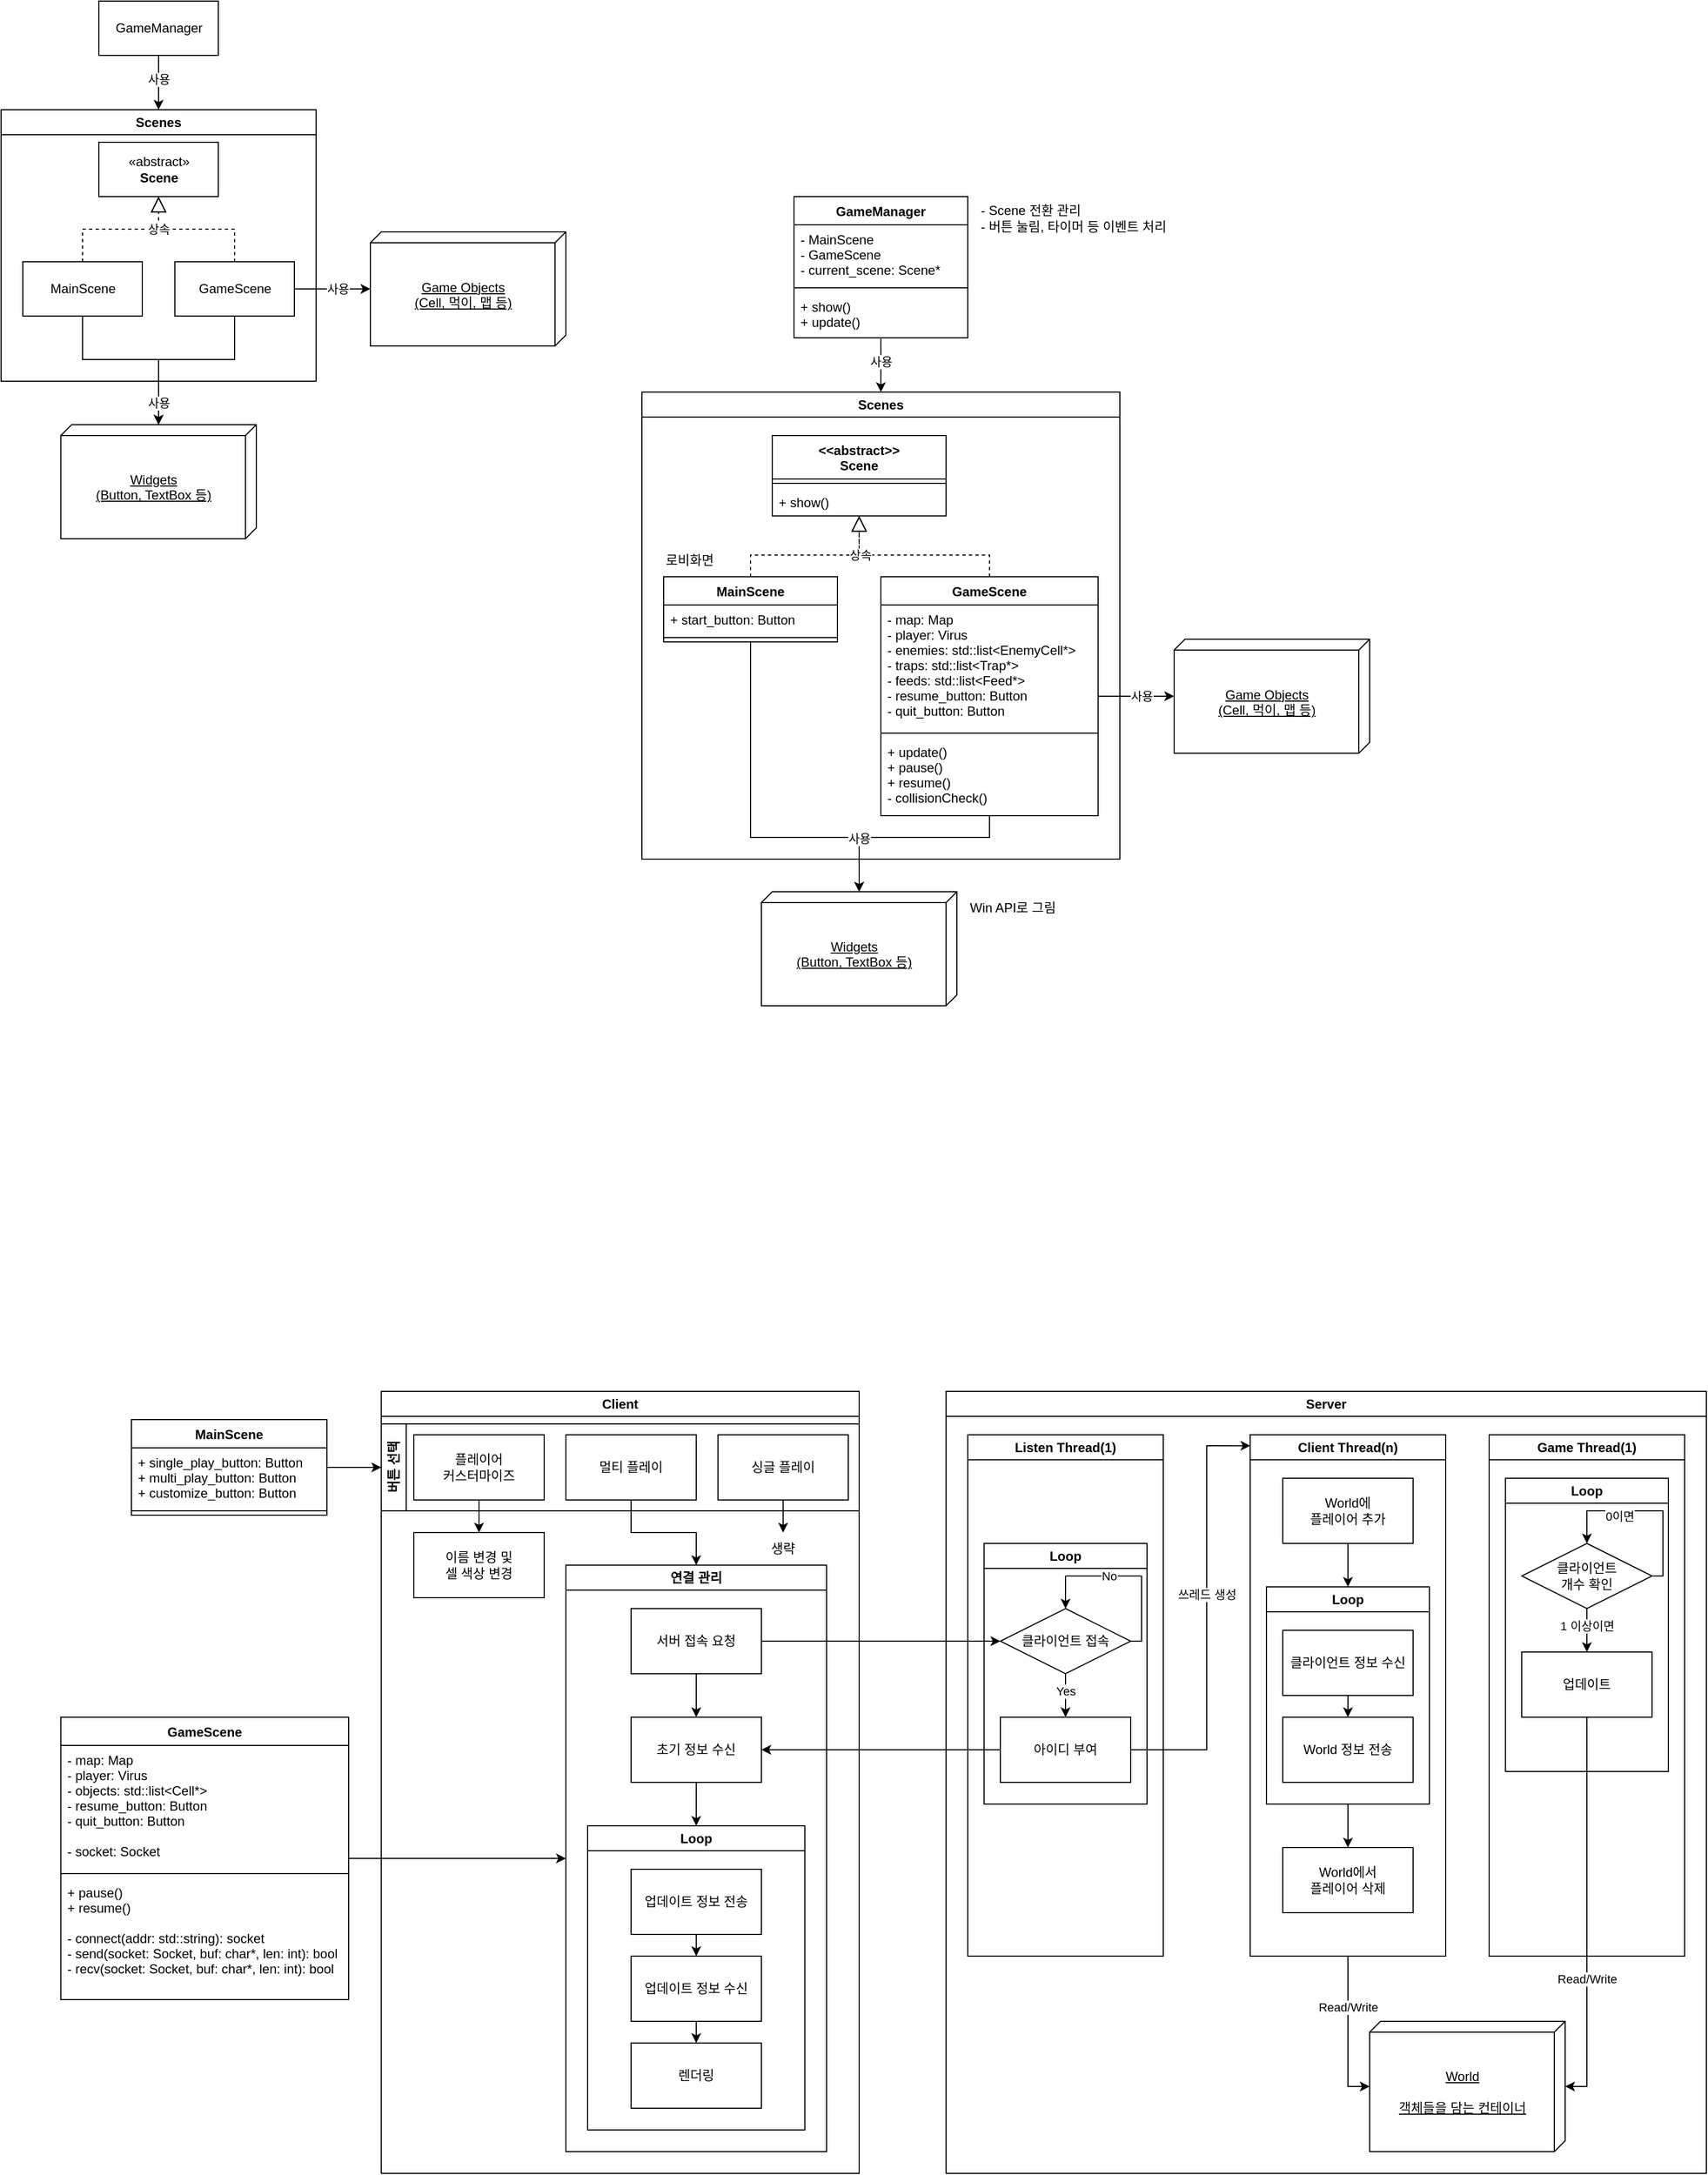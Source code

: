 <mxfile>
    <diagram id="Tkdzfz1TLTnu2IisW8S4" name="Page-1">
        <mxGraphModel dx="1451" dy="988" grid="1" gridSize="10" guides="1" tooltips="1" connect="1" arrows="1" fold="1" page="1" pageScale="1" pageWidth="1920" pageHeight="1200" math="0" shadow="0">
            <root>
                <mxCell id="0"/>
                <mxCell id="1" parent="0"/>
                <mxCell id="48" style="edgeStyle=none;rounded=0;html=1;exitX=1;exitY=0.5;exitDx=0;exitDy=0;" parent="1" source="32" target="47" edge="1">
                    <mxGeometry relative="1" as="geometry"/>
                </mxCell>
                <mxCell id="61" value="사용" style="edgeLabel;html=1;align=center;verticalAlign=middle;resizable=0;points=[];" parent="48" vertex="1" connectable="0">
                    <mxGeometry x="-0.141" relative="1" as="geometry">
                        <mxPoint x="10" as="offset"/>
                    </mxGeometry>
                </mxCell>
                <mxCell id="33" value="GameManager" style="html=1;" parent="1" vertex="1">
                    <mxGeometry x="140" y="40" width="110" height="50" as="geometry"/>
                </mxCell>
                <mxCell id="47" value="&lt;br&gt;&lt;br&gt;Game Objects&lt;br&gt;(Cell, 먹이, 맵 등)" style="verticalAlign=top;align=center;spacingTop=8;spacingLeft=2;spacingRight=12;shape=cube;size=10;direction=south;fontStyle=4;html=1;" parent="1" vertex="1">
                    <mxGeometry x="390" y="252.5" width="180" height="105" as="geometry"/>
                </mxCell>
                <mxCell id="67" value="- Scene 전환 관리&lt;br&gt;- 버튼 눌림, 타이머 등 이벤트 처리" style="text;html=1;strokeColor=none;fillColor=none;align=left;verticalAlign=middle;whiteSpace=wrap;rounded=0;" parent="1" vertex="1">
                    <mxGeometry x="950" y="220" width="195" height="40" as="geometry"/>
                </mxCell>
                <mxCell id="72" value="GameManager" style="swimlane;fontStyle=1;align=center;verticalAlign=top;childLayout=stackLayout;horizontal=1;startSize=26;horizontalStack=0;resizeParent=1;resizeParentMax=0;resizeLast=0;collapsible=1;marginBottom=0;" parent="1" vertex="1">
                    <mxGeometry x="780" y="220" width="160" height="130" as="geometry">
                        <mxRectangle x="840" y="120" width="120" height="30" as="alternateBounds"/>
                    </mxGeometry>
                </mxCell>
                <mxCell id="73" value="- MainScene&#10;- GameScene&#10;- current_scene: Scene*" style="text;strokeColor=none;fillColor=none;align=left;verticalAlign=top;spacingLeft=4;spacingRight=4;overflow=hidden;rotatable=0;points=[[0,0.5],[1,0.5]];portConstraint=eastwest;" parent="72" vertex="1">
                    <mxGeometry y="26" width="160" height="54" as="geometry"/>
                </mxCell>
                <mxCell id="74" value="" style="line;strokeWidth=1;fillColor=none;align=left;verticalAlign=middle;spacingTop=-1;spacingLeft=3;spacingRight=3;rotatable=0;labelPosition=right;points=[];portConstraint=eastwest;strokeColor=inherit;" parent="72" vertex="1">
                    <mxGeometry y="80" width="160" height="8" as="geometry"/>
                </mxCell>
                <mxCell id="75" value="+ show()&#10;+ update()" style="text;strokeColor=none;fillColor=none;align=left;verticalAlign=top;spacingLeft=4;spacingRight=4;overflow=hidden;rotatable=0;points=[[0,0.5],[1,0.5]];portConstraint=eastwest;" parent="72" vertex="1">
                    <mxGeometry y="88" width="160" height="42" as="geometry"/>
                </mxCell>
                <mxCell id="76" value="Scenes" style="swimlane;whiteSpace=wrap;html=1;" parent="1" vertex="1">
                    <mxGeometry x="50" y="140" width="290" height="250" as="geometry"/>
                </mxCell>
                <mxCell id="31" value="MainScene" style="html=1;" parent="76" vertex="1">
                    <mxGeometry x="20" y="140" width="110" height="50" as="geometry"/>
                </mxCell>
                <mxCell id="32" value="GameScene" style="html=1;" parent="76" vertex="1">
                    <mxGeometry x="160" y="140" width="110" height="50" as="geometry"/>
                </mxCell>
                <mxCell id="35" value="«abstract»&lt;br&gt;&lt;b&gt;Scene&lt;/b&gt;" style="html=1;" parent="76" vertex="1">
                    <mxGeometry x="90" y="30" width="110" height="50" as="geometry"/>
                </mxCell>
                <mxCell id="36" value="" style="endArrow=block;dashed=1;endFill=0;endSize=12;html=1;rounded=0;exitX=0.5;exitY=0;exitDx=0;exitDy=0;entryX=0.5;entryY=1;entryDx=0;entryDy=0;" parent="76" source="31" target="35" edge="1">
                    <mxGeometry width="160" relative="1" as="geometry">
                        <mxPoint x="50" y="120" as="sourcePoint"/>
                        <mxPoint x="210" y="120" as="targetPoint"/>
                        <Array as="points">
                            <mxPoint x="75" y="110"/>
                            <mxPoint x="145" y="110"/>
                        </Array>
                    </mxGeometry>
                </mxCell>
                <mxCell id="37" value="" style="endArrow=block;dashed=1;endFill=0;endSize=12;html=1;rounded=0;exitX=0.5;exitY=0;exitDx=0;exitDy=0;entryX=0.5;entryY=1;entryDx=0;entryDy=0;" parent="76" source="32" target="35" edge="1">
                    <mxGeometry width="160" relative="1" as="geometry">
                        <mxPoint x="400" y="90" as="sourcePoint"/>
                        <mxPoint x="470" y="20" as="targetPoint"/>
                        <Array as="points">
                            <mxPoint x="215" y="110"/>
                            <mxPoint x="145" y="110"/>
                        </Array>
                    </mxGeometry>
                </mxCell>
                <mxCell id="59" value="상속" style="edgeLabel;html=1;align=center;verticalAlign=middle;resizable=0;points=[];" parent="37" vertex="1" connectable="0">
                    <mxGeometry x="0.665" relative="1" as="geometry">
                        <mxPoint y="8" as="offset"/>
                    </mxGeometry>
                </mxCell>
                <mxCell id="63" style="edgeStyle=none;html=1;exitX=0.5;exitY=1;exitDx=0;exitDy=0;entryX=0.5;entryY=0;entryDx=0;entryDy=0;rounded=0;" parent="1" source="31" edge="1">
                    <mxGeometry relative="1" as="geometry">
                        <mxPoint x="195" y="430" as="targetPoint"/>
                        <Array as="points">
                            <mxPoint x="125" y="370"/>
                            <mxPoint x="195" y="370"/>
                        </Array>
                    </mxGeometry>
                </mxCell>
                <mxCell id="64" style="edgeStyle=none;html=1;exitX=0.5;exitY=1;exitDx=0;exitDy=0;rounded=0;" parent="1" source="32" target="112" edge="1">
                    <mxGeometry relative="1" as="geometry">
                        <mxPoint x="195" y="430" as="targetPoint"/>
                        <Array as="points">
                            <mxPoint x="265" y="370"/>
                            <mxPoint x="195" y="370"/>
                        </Array>
                    </mxGeometry>
                </mxCell>
                <mxCell id="66" value="사용" style="edgeLabel;html=1;align=center;verticalAlign=middle;resizable=0;points=[];" parent="64" vertex="1" connectable="0">
                    <mxGeometry x="0.667" relative="1" as="geometry">
                        <mxPoint y="8" as="offset"/>
                    </mxGeometry>
                </mxCell>
                <mxCell id="45" style="edgeStyle=none;rounded=0;html=1;exitX=0.5;exitY=1;exitDx=0;exitDy=0;entryX=0.5;entryY=0;entryDx=0;entryDy=0;" parent="1" source="33" target="76" edge="1">
                    <mxGeometry relative="1" as="geometry">
                        <mxPoint x="70" y="185" as="sourcePoint"/>
                    </mxGeometry>
                </mxCell>
                <mxCell id="60" value="사용" style="edgeLabel;html=1;align=center;verticalAlign=middle;resizable=0;points=[];" parent="45" vertex="1" connectable="0">
                    <mxGeometry x="-0.136" relative="1" as="geometry">
                        <mxPoint as="offset"/>
                    </mxGeometry>
                </mxCell>
                <mxCell id="77" style="edgeStyle=none;rounded=0;html=1;" parent="1" source="107" target="80" edge="1">
                    <mxGeometry relative="1" as="geometry">
                        <mxPoint x="1190" y="610.4" as="sourcePoint"/>
                    </mxGeometry>
                </mxCell>
                <mxCell id="78" value="사용" style="edgeLabel;html=1;align=center;verticalAlign=middle;resizable=0;points=[];" parent="77" vertex="1" connectable="0">
                    <mxGeometry x="-0.141" relative="1" as="geometry">
                        <mxPoint x="10" as="offset"/>
                    </mxGeometry>
                </mxCell>
                <mxCell id="80" value="&lt;br&gt;&lt;br&gt;Game Objects&lt;br&gt;(Cell, 먹이, 맵 등)" style="verticalAlign=top;align=center;spacingTop=8;spacingLeft=2;spacingRight=12;shape=cube;size=10;direction=south;fontStyle=4;html=1;" parent="1" vertex="1">
                    <mxGeometry x="1130" y="627.5" width="180" height="105" as="geometry"/>
                </mxCell>
                <mxCell id="81" value="Scenes" style="swimlane;whiteSpace=wrap;html=1;" parent="1" vertex="1">
                    <mxGeometry x="640" y="400" width="440" height="430" as="geometry">
                        <mxRectangle x="640" y="400" width="80" height="30" as="alternateBounds"/>
                    </mxGeometry>
                </mxCell>
                <mxCell id="86" value="" style="endArrow=block;dashed=1;endFill=0;endSize=12;html=1;rounded=0;" parent="81" source="107" target="97" edge="1">
                    <mxGeometry width="160" relative="1" as="geometry">
                        <mxPoint x="310" y="180" as="sourcePoint"/>
                        <mxPoint x="145" y="80" as="targetPoint"/>
                        <Array as="points">
                            <mxPoint x="320" y="150"/>
                            <mxPoint x="200" y="150"/>
                        </Array>
                    </mxGeometry>
                </mxCell>
                <mxCell id="97" value="&lt;&lt;abstract&gt;&gt;&#10;Scene" style="swimlane;fontStyle=1;align=center;verticalAlign=top;childLayout=stackLayout;horizontal=1;startSize=40;horizontalStack=0;resizeParent=1;resizeParentMax=0;resizeLast=0;collapsible=1;marginBottom=0;" parent="81" vertex="1">
                    <mxGeometry x="120" y="40" width="160" height="74" as="geometry"/>
                </mxCell>
                <mxCell id="99" value="" style="line;strokeWidth=1;fillColor=none;align=left;verticalAlign=middle;spacingTop=-1;spacingLeft=3;spacingRight=3;rotatable=0;labelPosition=right;points=[];portConstraint=eastwest;strokeColor=inherit;" parent="97" vertex="1">
                    <mxGeometry y="40" width="160" height="8" as="geometry"/>
                </mxCell>
                <mxCell id="100" value="+ show()" style="text;strokeColor=none;fillColor=none;align=left;verticalAlign=top;spacingLeft=4;spacingRight=4;overflow=hidden;rotatable=0;points=[[0,0.5],[1,0.5]];portConstraint=eastwest;" parent="97" vertex="1">
                    <mxGeometry y="48" width="160" height="26" as="geometry"/>
                </mxCell>
                <mxCell id="102" value="MainScene" style="swimlane;fontStyle=1;align=center;verticalAlign=top;childLayout=stackLayout;horizontal=1;startSize=26;horizontalStack=0;resizeParent=1;resizeParentMax=0;resizeLast=0;collapsible=1;marginBottom=0;" parent="81" vertex="1">
                    <mxGeometry x="20" y="170.0" width="160" height="60" as="geometry">
                        <mxRectangle x="20" y="170.0" width="100" height="30" as="alternateBounds"/>
                    </mxGeometry>
                </mxCell>
                <mxCell id="103" value="+ start_button: Button" style="text;strokeColor=none;fillColor=none;align=left;verticalAlign=top;spacingLeft=4;spacingRight=4;overflow=hidden;rotatable=0;points=[[0,0.5],[1,0.5]];portConstraint=eastwest;" parent="102" vertex="1">
                    <mxGeometry y="26" width="160" height="26" as="geometry"/>
                </mxCell>
                <mxCell id="104" value="" style="line;strokeWidth=1;fillColor=none;align=left;verticalAlign=middle;spacingTop=-1;spacingLeft=3;spacingRight=3;rotatable=0;labelPosition=right;points=[];portConstraint=eastwest;strokeColor=inherit;" parent="102" vertex="1">
                    <mxGeometry y="52" width="160" height="8" as="geometry"/>
                </mxCell>
                <mxCell id="85" value="" style="endArrow=block;dashed=1;endFill=0;endSize=12;html=1;rounded=0;" parent="81" source="102" target="97" edge="1">
                    <mxGeometry width="160" relative="1" as="geometry">
                        <mxPoint x="135" y="180" as="sourcePoint"/>
                        <mxPoint x="205" y="80" as="targetPoint"/>
                        <Array as="points">
                            <mxPoint x="100" y="150"/>
                            <mxPoint x="200" y="150"/>
                        </Array>
                    </mxGeometry>
                </mxCell>
                <mxCell id="111" value="상속" style="edgeLabel;html=1;align=center;verticalAlign=middle;resizable=0;points=[];" parent="85" vertex="1" connectable="0">
                    <mxGeometry x="0.504" relative="1" as="geometry">
                        <mxPoint x="3" as="offset"/>
                    </mxGeometry>
                </mxCell>
                <mxCell id="107" value="GameScene" style="swimlane;fontStyle=1;align=center;verticalAlign=top;childLayout=stackLayout;horizontal=1;startSize=26;horizontalStack=0;resizeParent=1;resizeParentMax=0;resizeLast=0;collapsible=1;marginBottom=0;" parent="81" vertex="1">
                    <mxGeometry x="220" y="170" width="200" height="220" as="geometry">
                        <mxRectangle x="220" y="170" width="110" height="30" as="alternateBounds"/>
                    </mxGeometry>
                </mxCell>
                <mxCell id="108" value="- map: Map&#10;- player: Virus&#10;- enemies: std::list&lt;EnemyCell*&gt;&#10;- traps: std::list&lt;Trap*&gt;&#10;- feeds: std::list&lt;Feed*&gt;&#10;- resume_button: Button&#10;- quit_button: Button" style="text;strokeColor=none;fillColor=none;align=left;verticalAlign=top;spacingLeft=4;spacingRight=4;overflow=hidden;rotatable=0;points=[[0,0.5],[1,0.5]];portConstraint=eastwest;" parent="107" vertex="1">
                    <mxGeometry y="26" width="200" height="114" as="geometry"/>
                </mxCell>
                <mxCell id="109" value="" style="line;strokeWidth=1;fillColor=none;align=left;verticalAlign=middle;spacingTop=-1;spacingLeft=3;spacingRight=3;rotatable=0;labelPosition=right;points=[];portConstraint=eastwest;strokeColor=inherit;" parent="107" vertex="1">
                    <mxGeometry y="140" width="200" height="8" as="geometry"/>
                </mxCell>
                <mxCell id="110" value="+ update()&#10;+ pause()&#10;+ resume()&#10;- collisionCheck()&#10;" style="text;strokeColor=none;fillColor=none;align=left;verticalAlign=top;spacingLeft=4;spacingRight=4;overflow=hidden;rotatable=0;points=[[0,0.5],[1,0.5]];portConstraint=eastwest;" parent="107" vertex="1">
                    <mxGeometry y="148" width="200" height="72" as="geometry"/>
                </mxCell>
                <mxCell id="113" value="로비화면" style="text;html=1;strokeColor=none;fillColor=none;align=left;verticalAlign=middle;whiteSpace=wrap;rounded=0;" parent="81" vertex="1">
                    <mxGeometry x="20" y="140" width="60" height="30" as="geometry"/>
                </mxCell>
                <mxCell id="89" style="edgeStyle=none;html=1;rounded=0;" parent="1" source="102" target="101" edge="1">
                    <mxGeometry relative="1" as="geometry">
                        <Array as="points">
                            <mxPoint x="740" y="810"/>
                            <mxPoint x="840" y="810"/>
                        </Array>
                        <mxPoint x="755" y="630.4" as="sourcePoint"/>
                        <mxPoint x="845" y="710.4" as="targetPoint"/>
                    </mxGeometry>
                </mxCell>
                <mxCell id="90" style="edgeStyle=none;html=1;rounded=0;" parent="1" source="107" target="101" edge="1">
                    <mxGeometry relative="1" as="geometry">
                        <Array as="points">
                            <mxPoint x="960" y="810"/>
                            <mxPoint x="840" y="810"/>
                        </Array>
                        <mxPoint x="960" y="790" as="sourcePoint"/>
                        <mxPoint x="845" y="710.4" as="targetPoint"/>
                    </mxGeometry>
                </mxCell>
                <mxCell id="91" value="사용" style="edgeLabel;html=1;align=center;verticalAlign=middle;resizable=0;points=[];" parent="90" vertex="1" connectable="0">
                    <mxGeometry x="0.667" relative="1" as="geometry">
                        <mxPoint y="-18" as="offset"/>
                    </mxGeometry>
                </mxCell>
                <mxCell id="92" style="edgeStyle=none;rounded=0;html=1;exitX=0.5;exitY=1.014;exitDx=0;exitDy=0;entryX=0.5;entryY=0;entryDx=0;entryDy=0;exitPerimeter=0;" parent="1" source="75" target="81" edge="1">
                    <mxGeometry relative="1" as="geometry">
                        <mxPoint x="845" y="350" as="sourcePoint"/>
                    </mxGeometry>
                </mxCell>
                <mxCell id="93" value="사용" style="edgeLabel;html=1;align=center;verticalAlign=middle;resizable=0;points=[];" parent="92" vertex="1" connectable="0">
                    <mxGeometry x="-0.136" relative="1" as="geometry">
                        <mxPoint as="offset"/>
                    </mxGeometry>
                </mxCell>
                <mxCell id="94" value="Win API로 그림" style="text;html=1;strokeColor=none;fillColor=none;align=left;verticalAlign=middle;whiteSpace=wrap;rounded=0;" parent="1" vertex="1">
                    <mxGeometry x="940" y="860" width="100" height="30" as="geometry"/>
                </mxCell>
                <mxCell id="101" value="&lt;br&gt;&lt;br&gt;Widgets&lt;br&gt;(Button, TextBox 등)" style="verticalAlign=top;align=center;spacingTop=8;spacingLeft=2;spacingRight=12;shape=cube;size=10;direction=south;fontStyle=4;html=1;" parent="1" vertex="1">
                    <mxGeometry x="750" y="860" width="180" height="105" as="geometry"/>
                </mxCell>
                <mxCell id="112" value="&lt;br&gt;&lt;br&gt;Widgets&lt;br&gt;(Button, TextBox 등)" style="verticalAlign=top;align=center;spacingTop=8;spacingLeft=2;spacingRight=12;shape=cube;size=10;direction=south;fontStyle=4;html=1;" parent="1" vertex="1">
                    <mxGeometry x="105" y="430" width="180" height="105" as="geometry"/>
                </mxCell>
                <mxCell id="119" value="Client" style="swimlane;whiteSpace=wrap;html=1;" vertex="1" parent="1">
                    <mxGeometry x="400" y="1320" width="440" height="720" as="geometry"/>
                </mxCell>
                <mxCell id="125" value="생략" style="text;html=1;strokeColor=none;fillColor=none;align=center;verticalAlign=middle;whiteSpace=wrap;rounded=0;" vertex="1" parent="119">
                    <mxGeometry x="350" y="130" width="40" height="30" as="geometry"/>
                </mxCell>
                <mxCell id="193" style="edgeStyle=none;rounded=0;html=1;exitX=0.5;exitY=1;exitDx=0;exitDy=0;" edge="1" parent="119" source="190" target="125">
                    <mxGeometry relative="1" as="geometry"/>
                </mxCell>
                <mxCell id="194" value="버튼 선택" style="swimlane;horizontal=0;whiteSpace=wrap;html=1;" vertex="1" parent="119">
                    <mxGeometry y="30" width="440" height="80" as="geometry"/>
                </mxCell>
                <mxCell id="188" value="플레이어 &lt;br&gt;커스터마이즈" style="rounded=0;whiteSpace=wrap;html=1;" vertex="1" parent="194">
                    <mxGeometry x="30" y="10" width="120" height="60" as="geometry"/>
                </mxCell>
                <mxCell id="191" value="멀티 플레이" style="rounded=0;whiteSpace=wrap;html=1;" vertex="1" parent="194">
                    <mxGeometry x="170" y="10" width="120" height="60" as="geometry"/>
                </mxCell>
                <mxCell id="190" value="싱글 플레이" style="rounded=0;whiteSpace=wrap;html=1;" vertex="1" parent="194">
                    <mxGeometry x="310" y="10" width="120" height="60" as="geometry"/>
                </mxCell>
                <mxCell id="196" style="edgeStyle=none;rounded=0;html=1;exitX=0.5;exitY=1;exitDx=0;exitDy=0;" edge="1" parent="119" source="191" target="202">
                    <mxGeometry relative="1" as="geometry">
                        <Array as="points">
                            <mxPoint x="230" y="130"/>
                            <mxPoint x="290" y="130"/>
                        </Array>
                    </mxGeometry>
                </mxCell>
                <mxCell id="197" value="이름 변경 및&lt;br&gt;셀 색상 변경" style="rounded=0;whiteSpace=wrap;html=1;" vertex="1" parent="119">
                    <mxGeometry x="30" y="130" width="120" height="60" as="geometry"/>
                </mxCell>
                <mxCell id="198" style="edgeStyle=none;rounded=0;html=1;exitX=0.5;exitY=1;exitDx=0;exitDy=0;" edge="1" parent="119" source="188" target="197">
                    <mxGeometry relative="1" as="geometry"/>
                </mxCell>
                <mxCell id="202" value="연결 관리" style="swimlane;whiteSpace=wrap;html=1;" vertex="1" parent="119">
                    <mxGeometry x="170" y="160" width="240" height="540" as="geometry"/>
                </mxCell>
                <mxCell id="134" value="서버 접속 요청" style="rounded=0;whiteSpace=wrap;html=1;" vertex="1" parent="202">
                    <mxGeometry x="60" y="40" width="120" height="60" as="geometry"/>
                </mxCell>
                <mxCell id="140" value="초기 정보 수신" style="rounded=0;whiteSpace=wrap;html=1;" vertex="1" parent="202">
                    <mxGeometry x="60" y="140" width="120" height="60" as="geometry"/>
                </mxCell>
                <mxCell id="156" style="edgeStyle=none;rounded=0;html=1;exitX=0.5;exitY=1;exitDx=0;exitDy=0;" edge="1" parent="202" source="134" target="140">
                    <mxGeometry relative="1" as="geometry"/>
                </mxCell>
                <mxCell id="158" value="Loop" style="swimlane;whiteSpace=wrap;html=1;" vertex="1" parent="202">
                    <mxGeometry x="20" y="240" width="200" height="280" as="geometry"/>
                </mxCell>
                <mxCell id="157" value="렌더링" style="rounded=0;whiteSpace=wrap;html=1;" vertex="1" parent="158">
                    <mxGeometry x="40" y="200" width="120" height="60" as="geometry"/>
                </mxCell>
                <mxCell id="161" style="edgeStyle=none;rounded=0;html=1;exitX=0.5;exitY=1;exitDx=0;exitDy=0;" edge="1" parent="158" source="159" target="160">
                    <mxGeometry relative="1" as="geometry"/>
                </mxCell>
                <mxCell id="159" value="업데이트 정보 전송" style="rounded=0;whiteSpace=wrap;html=1;" vertex="1" parent="158">
                    <mxGeometry x="40" y="40" width="120" height="60" as="geometry"/>
                </mxCell>
                <mxCell id="162" style="edgeStyle=none;rounded=0;html=1;exitX=0.5;exitY=1;exitDx=0;exitDy=0;" edge="1" parent="158" source="160" target="157">
                    <mxGeometry relative="1" as="geometry"/>
                </mxCell>
                <mxCell id="160" value="업데이트 정보 수신" style="rounded=0;whiteSpace=wrap;html=1;" vertex="1" parent="158">
                    <mxGeometry x="40" y="120" width="120" height="60" as="geometry"/>
                </mxCell>
                <mxCell id="163" style="edgeStyle=none;rounded=0;html=1;exitX=0.5;exitY=1;exitDx=0;exitDy=0;" edge="1" parent="202" source="140" target="158">
                    <mxGeometry relative="1" as="geometry"/>
                </mxCell>
                <mxCell id="136" value="Server" style="swimlane;whiteSpace=wrap;html=1;" vertex="1" parent="1">
                    <mxGeometry x="920" y="1320" width="700" height="720" as="geometry"/>
                </mxCell>
                <mxCell id="143" value="Listen Thread(1)" style="swimlane;whiteSpace=wrap;html=1;" vertex="1" parent="136">
                    <mxGeometry x="20" y="40" width="180" height="480" as="geometry"/>
                </mxCell>
                <mxCell id="151" value="Loop" style="swimlane;whiteSpace=wrap;html=1;" vertex="1" parent="143">
                    <mxGeometry x="15" y="100" width="150" height="240" as="geometry"/>
                </mxCell>
                <mxCell id="138" value="아이디 부여" style="rounded=0;whiteSpace=wrap;html=1;" vertex="1" parent="151">
                    <mxGeometry x="15" y="160" width="120" height="60" as="geometry"/>
                </mxCell>
                <mxCell id="139" style="edgeStyle=none;html=1;" edge="1" parent="151" source="216" target="138">
                    <mxGeometry relative="1" as="geometry">
                        <mxPoint x="80.0" y="120" as="sourcePoint"/>
                        <mxPoint x="79.87" y="150" as="targetPoint"/>
                    </mxGeometry>
                </mxCell>
                <mxCell id="220" value="Yes" style="edgeLabel;html=1;align=center;verticalAlign=middle;resizable=0;points=[];" vertex="1" connectable="0" parent="139">
                    <mxGeometry x="-0.195" relative="1" as="geometry">
                        <mxPoint as="offset"/>
                    </mxGeometry>
                </mxCell>
                <mxCell id="216" value="클라이언트 접속" style="rhombus;whiteSpace=wrap;html=1;" vertex="1" parent="151">
                    <mxGeometry x="15" y="60" width="120" height="60" as="geometry"/>
                </mxCell>
                <mxCell id="218" style="edgeStyle=none;rounded=0;html=1;exitX=1;exitY=0.5;exitDx=0;exitDy=0;startArrow=none;startFill=0;endArrow=classic;endFill=1;" edge="1" parent="151" source="216" target="216">
                    <mxGeometry relative="1" as="geometry">
                        <mxPoint x="65" y="30" as="targetPoint"/>
                        <Array as="points">
                            <mxPoint x="145" y="90"/>
                            <mxPoint x="145" y="30"/>
                            <mxPoint x="75" y="30"/>
                        </Array>
                    </mxGeometry>
                </mxCell>
                <mxCell id="219" value="No" style="edgeLabel;html=1;align=center;verticalAlign=middle;resizable=0;points=[];" vertex="1" connectable="0" parent="218">
                    <mxGeometry x="0.12" relative="1" as="geometry">
                        <mxPoint x="-5" as="offset"/>
                    </mxGeometry>
                </mxCell>
                <mxCell id="144" value="Client Thread(n)" style="swimlane;whiteSpace=wrap;html=1;" vertex="1" parent="136">
                    <mxGeometry x="280" y="40" width="180" height="480" as="geometry"/>
                </mxCell>
                <mxCell id="228" style="edgeStyle=none;rounded=0;html=1;exitX=0.5;exitY=1;exitDx=0;exitDy=0;startArrow=none;startFill=0;endArrow=classic;endFill=1;" edge="1" parent="144" source="214" target="227">
                    <mxGeometry relative="1" as="geometry"/>
                </mxCell>
                <mxCell id="214" value="Loop" style="swimlane;whiteSpace=wrap;html=1;" vertex="1" parent="144">
                    <mxGeometry x="15" y="140" width="150" height="200" as="geometry"/>
                </mxCell>
                <mxCell id="215" style="edgeStyle=none;rounded=0;html=1;exitX=0.5;exitY=1;exitDx=0;exitDy=0;startArrow=none;startFill=0;endArrow=classic;endFill=1;" edge="1" parent="214" source="203" target="204">
                    <mxGeometry relative="1" as="geometry"/>
                </mxCell>
                <mxCell id="203" value="클라이언트 정보 수신" style="rounded=0;whiteSpace=wrap;html=1;" vertex="1" parent="214">
                    <mxGeometry x="15" y="40" width="120" height="60" as="geometry"/>
                </mxCell>
                <mxCell id="204" value="World 정보 전송" style="rounded=0;whiteSpace=wrap;html=1;" vertex="1" parent="214">
                    <mxGeometry x="15" y="120" width="120" height="60" as="geometry"/>
                </mxCell>
                <mxCell id="226" style="edgeStyle=none;rounded=0;html=1;exitX=0.5;exitY=1;exitDx=0;exitDy=0;startArrow=none;startFill=0;endArrow=classic;endFill=1;" edge="1" parent="144" source="223" target="214">
                    <mxGeometry relative="1" as="geometry"/>
                </mxCell>
                <mxCell id="223" value="World에 &lt;br&gt;플레이어 추가" style="rounded=0;whiteSpace=wrap;html=1;" vertex="1" parent="144">
                    <mxGeometry x="30" y="40" width="120" height="60" as="geometry"/>
                </mxCell>
                <mxCell id="227" value="World에서&lt;br&gt;플레이어 삭제" style="rounded=0;whiteSpace=wrap;html=1;" vertex="1" parent="144">
                    <mxGeometry x="30" y="380" width="120" height="60" as="geometry"/>
                </mxCell>
                <mxCell id="145" value="Game Thread(1)" style="swimlane;whiteSpace=wrap;html=1;" vertex="1" parent="136">
                    <mxGeometry x="500" y="40" width="180" height="480" as="geometry"/>
                </mxCell>
                <mxCell id="164" value="Loop" style="swimlane;whiteSpace=wrap;html=1;" vertex="1" parent="145">
                    <mxGeometry x="15" y="40" width="150" height="270" as="geometry"/>
                </mxCell>
                <mxCell id="166" value="업데이트" style="rounded=0;whiteSpace=wrap;html=1;" vertex="1" parent="164">
                    <mxGeometry x="15" y="160" width="120" height="60" as="geometry"/>
                </mxCell>
                <mxCell id="167" style="edgeStyle=none;html=1;exitX=0.5;exitY=1;exitDx=0;exitDy=0;" edge="1" parent="164" source="221" target="166">
                    <mxGeometry relative="1" as="geometry">
                        <mxPoint x="93.314" y="133.107" as="sourcePoint"/>
                        <mxPoint x="94.87" y="135" as="targetPoint"/>
                    </mxGeometry>
                </mxCell>
                <mxCell id="168" value="1 이상이면" style="edgeLabel;html=1;align=center;verticalAlign=middle;resizable=0;points=[];" vertex="1" connectable="0" parent="167">
                    <mxGeometry x="-0.077" y="1" relative="1" as="geometry">
                        <mxPoint x="-1" y="-3" as="offset"/>
                    </mxGeometry>
                </mxCell>
                <mxCell id="170" style="edgeStyle=none;rounded=0;html=1;" edge="1" parent="164" source="221" target="221">
                    <mxGeometry relative="1" as="geometry">
                        <mxPoint x="56.588" y="48.765" as="targetPoint"/>
                        <mxPoint x="120" y="85" as="sourcePoint"/>
                        <Array as="points">
                            <mxPoint x="145" y="90"/>
                            <mxPoint x="145" y="30"/>
                            <mxPoint x="75" y="30"/>
                        </Array>
                    </mxGeometry>
                </mxCell>
                <mxCell id="171" value="0이면" style="edgeLabel;html=1;align=center;verticalAlign=middle;resizable=0;points=[];" vertex="1" connectable="0" parent="170">
                    <mxGeometry x="0.084" relative="1" as="geometry">
                        <mxPoint x="-18" y="5" as="offset"/>
                    </mxGeometry>
                </mxCell>
                <mxCell id="221" value="클라이언트&lt;br&gt;개수 확인" style="rhombus;whiteSpace=wrap;html=1;" vertex="1" parent="164">
                    <mxGeometry x="15" y="60" width="120" height="60" as="geometry"/>
                </mxCell>
                <mxCell id="153" style="edgeStyle=none;html=1;exitX=1;exitY=0.5;exitDx=0;exitDy=0;rounded=0;entryX=0.001;entryY=0.021;entryDx=0;entryDy=0;entryPerimeter=0;" edge="1" parent="136" source="138" target="144">
                    <mxGeometry relative="1" as="geometry">
                        <mxPoint x="270" y="60" as="targetPoint"/>
                        <Array as="points">
                            <mxPoint x="240" y="330"/>
                            <mxPoint x="240" y="50"/>
                        </Array>
                    </mxGeometry>
                </mxCell>
                <mxCell id="154" value="쓰레드 생성" style="edgeLabel;html=1;align=center;verticalAlign=middle;resizable=0;points=[];" vertex="1" connectable="0" parent="153">
                    <mxGeometry x="0.174" y="-2" relative="1" as="geometry">
                        <mxPoint x="-2" y="16" as="offset"/>
                    </mxGeometry>
                </mxCell>
                <mxCell id="207" value="&lt;br&gt;&lt;br&gt;World&lt;br&gt;&lt;br&gt;객체들을 담는 컨테이너" style="verticalAlign=top;align=center;spacingTop=8;spacingLeft=2;spacingRight=12;shape=cube;size=10;direction=south;fontStyle=4;html=1;" vertex="1" parent="136">
                    <mxGeometry x="390" y="580" width="180" height="120" as="geometry"/>
                </mxCell>
                <mxCell id="208" style="edgeStyle=none;rounded=0;html=1;exitX=0.5;exitY=1;exitDx=0;exitDy=0;" edge="1" parent="136" source="166" target="207">
                    <mxGeometry relative="1" as="geometry">
                        <Array as="points">
                            <mxPoint x="590" y="640"/>
                        </Array>
                    </mxGeometry>
                </mxCell>
                <mxCell id="224" value="Read/Write" style="edgeLabel;html=1;align=center;verticalAlign=middle;resizable=0;points=[];" vertex="1" connectable="0" parent="208">
                    <mxGeometry x="0.013" y="2" relative="1" as="geometry">
                        <mxPoint x="-2" y="58" as="offset"/>
                    </mxGeometry>
                </mxCell>
                <mxCell id="213" style="edgeStyle=none;rounded=0;html=1;exitX=0.5;exitY=1;exitDx=0;exitDy=0;startArrow=none;startFill=0;endArrow=classic;endFill=1;" edge="1" parent="136" source="144" target="207">
                    <mxGeometry relative="1" as="geometry">
                        <Array as="points">
                            <mxPoint x="370" y="640"/>
                        </Array>
                    </mxGeometry>
                </mxCell>
                <mxCell id="225" value="Read/Write" style="edgeLabel;html=1;align=center;verticalAlign=middle;resizable=0;points=[];" vertex="1" connectable="0" parent="213">
                    <mxGeometry x="-0.063" relative="1" as="geometry">
                        <mxPoint y="-19" as="offset"/>
                    </mxGeometry>
                </mxCell>
                <mxCell id="141" style="edgeStyle=none;html=1;exitX=0;exitY=0.5;exitDx=0;exitDy=0;" edge="1" parent="1" source="138" target="140">
                    <mxGeometry relative="1" as="geometry"/>
                </mxCell>
                <mxCell id="155" style="edgeStyle=none;rounded=0;html=1;exitX=1;exitY=0.5;exitDx=0;exitDy=0;" edge="1" parent="1" source="134" target="216">
                    <mxGeometry relative="1" as="geometry">
                        <mxPoint x="970.0" y="1550" as="targetPoint"/>
                    </mxGeometry>
                </mxCell>
                <mxCell id="200" style="edgeStyle=none;rounded=0;html=1;exitX=1;exitY=0.5;exitDx=0;exitDy=0;" edge="1" parent="1" source="175" target="202">
                    <mxGeometry relative="1" as="geometry"/>
                </mxCell>
                <mxCell id="175" value="GameScene" style="swimlane;fontStyle=1;align=center;verticalAlign=top;childLayout=stackLayout;horizontal=1;startSize=26;horizontalStack=0;resizeParent=1;resizeParentMax=0;resizeLast=0;collapsible=1;marginBottom=0;" vertex="1" parent="1">
                    <mxGeometry x="105" y="1620" width="265" height="260" as="geometry">
                        <mxRectangle x="220" y="170" width="110" height="30" as="alternateBounds"/>
                    </mxGeometry>
                </mxCell>
                <mxCell id="176" value="- map: Map&#10;- player: Virus&#10;- objects: std::list&lt;Cell*&gt;&#10;- resume_button: Button&#10;- quit_button: Button&#10;&#10;- socket: Socket" style="text;strokeColor=none;fillColor=none;align=left;verticalAlign=top;spacingLeft=4;spacingRight=4;overflow=hidden;rotatable=0;points=[[0,0.5],[1,0.5]];portConstraint=eastwest;" vertex="1" parent="175">
                    <mxGeometry y="26" width="265" height="114" as="geometry"/>
                </mxCell>
                <mxCell id="177" value="" style="line;strokeWidth=1;fillColor=none;align=left;verticalAlign=middle;spacingTop=-1;spacingLeft=3;spacingRight=3;rotatable=0;labelPosition=right;points=[];portConstraint=eastwest;strokeColor=inherit;" vertex="1" parent="175">
                    <mxGeometry y="140" width="265" height="8" as="geometry"/>
                </mxCell>
                <mxCell id="178" value="+ pause()&#10;+ resume()&#10;&#10;- connect(addr: std::string): socket&#10;- send(socket: Socket, buf: char*, len: int): bool&#10;- recv(socket: Socket, buf: char*, len: int): bool" style="text;strokeColor=none;fillColor=none;align=left;verticalAlign=top;spacingLeft=4;spacingRight=4;overflow=hidden;rotatable=0;points=[[0,0.5],[1,0.5]];portConstraint=eastwest;" vertex="1" parent="175">
                    <mxGeometry y="148" width="265" height="112" as="geometry"/>
                </mxCell>
                <mxCell id="199" style="edgeStyle=none;rounded=0;html=1;exitX=1;exitY=0.5;exitDx=0;exitDy=0;" edge="1" parent="1" source="184" target="194">
                    <mxGeometry relative="1" as="geometry"/>
                </mxCell>
                <mxCell id="184" value="MainScene" style="swimlane;fontStyle=1;align=center;verticalAlign=top;childLayout=stackLayout;horizontal=1;startSize=26;horizontalStack=0;resizeParent=1;resizeParentMax=0;resizeLast=0;collapsible=1;marginBottom=0;" vertex="1" parent="1">
                    <mxGeometry x="170" y="1346" width="180" height="88" as="geometry"/>
                </mxCell>
                <mxCell id="185" value="+ single_play_button: Button&#10;+ multi_play_button: Button&#10;+ customize_button: Button" style="text;strokeColor=none;fillColor=none;align=left;verticalAlign=top;spacingLeft=4;spacingRight=4;overflow=hidden;rotatable=0;points=[[0,0.5],[1,0.5]];portConstraint=eastwest;" vertex="1" parent="184">
                    <mxGeometry y="26" width="180" height="54" as="geometry"/>
                </mxCell>
                <mxCell id="186" value="" style="line;strokeWidth=1;fillColor=none;align=left;verticalAlign=middle;spacingTop=-1;spacingLeft=3;spacingRight=3;rotatable=0;labelPosition=right;points=[];portConstraint=eastwest;strokeColor=inherit;" vertex="1" parent="184">
                    <mxGeometry y="80" width="180" height="8" as="geometry"/>
                </mxCell>
            </root>
        </mxGraphModel>
    </diagram>
</mxfile>